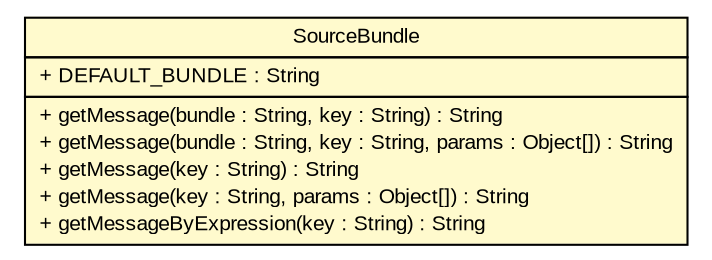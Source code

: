 #!/usr/local/bin/dot
#
# Class diagram 
# Generated by UMLGraph version R5_6 (http://www.umlgraph.org/)
#

digraph G {
	edge [fontname="arial",fontsize=10,labelfontname="arial",labelfontsize=10];
	node [fontname="arial",fontsize=10,shape=plaintext];
	nodesep=0.25;
	ranksep=0.5;
	// br.gov.to.sefaz.util.message.SourceBundle
	c1002290 [label=<<table title="br.gov.to.sefaz.util.message.SourceBundle" border="0" cellborder="1" cellspacing="0" cellpadding="2" port="p" bgcolor="lemonChiffon" href="./SourceBundle.html">
		<tr><td><table border="0" cellspacing="0" cellpadding="1">
<tr><td align="center" balign="center"> SourceBundle </td></tr>
		</table></td></tr>
		<tr><td><table border="0" cellspacing="0" cellpadding="1">
<tr><td align="left" balign="left"> + DEFAULT_BUNDLE : String </td></tr>
		</table></td></tr>
		<tr><td><table border="0" cellspacing="0" cellpadding="1">
<tr><td align="left" balign="left"> + getMessage(bundle : String, key : String) : String </td></tr>
<tr><td align="left" balign="left"> + getMessage(bundle : String, key : String, params : Object[]) : String </td></tr>
<tr><td align="left" balign="left"> + getMessage(key : String) : String </td></tr>
<tr><td align="left" balign="left"> + getMessage(key : String, params : Object[]) : String </td></tr>
<tr><td align="left" balign="left"> + getMessageByExpression(key : String) : String </td></tr>
		</table></td></tr>
		</table>>, URL="./SourceBundle.html", fontname="arial", fontcolor="black", fontsize=10.0];
}

